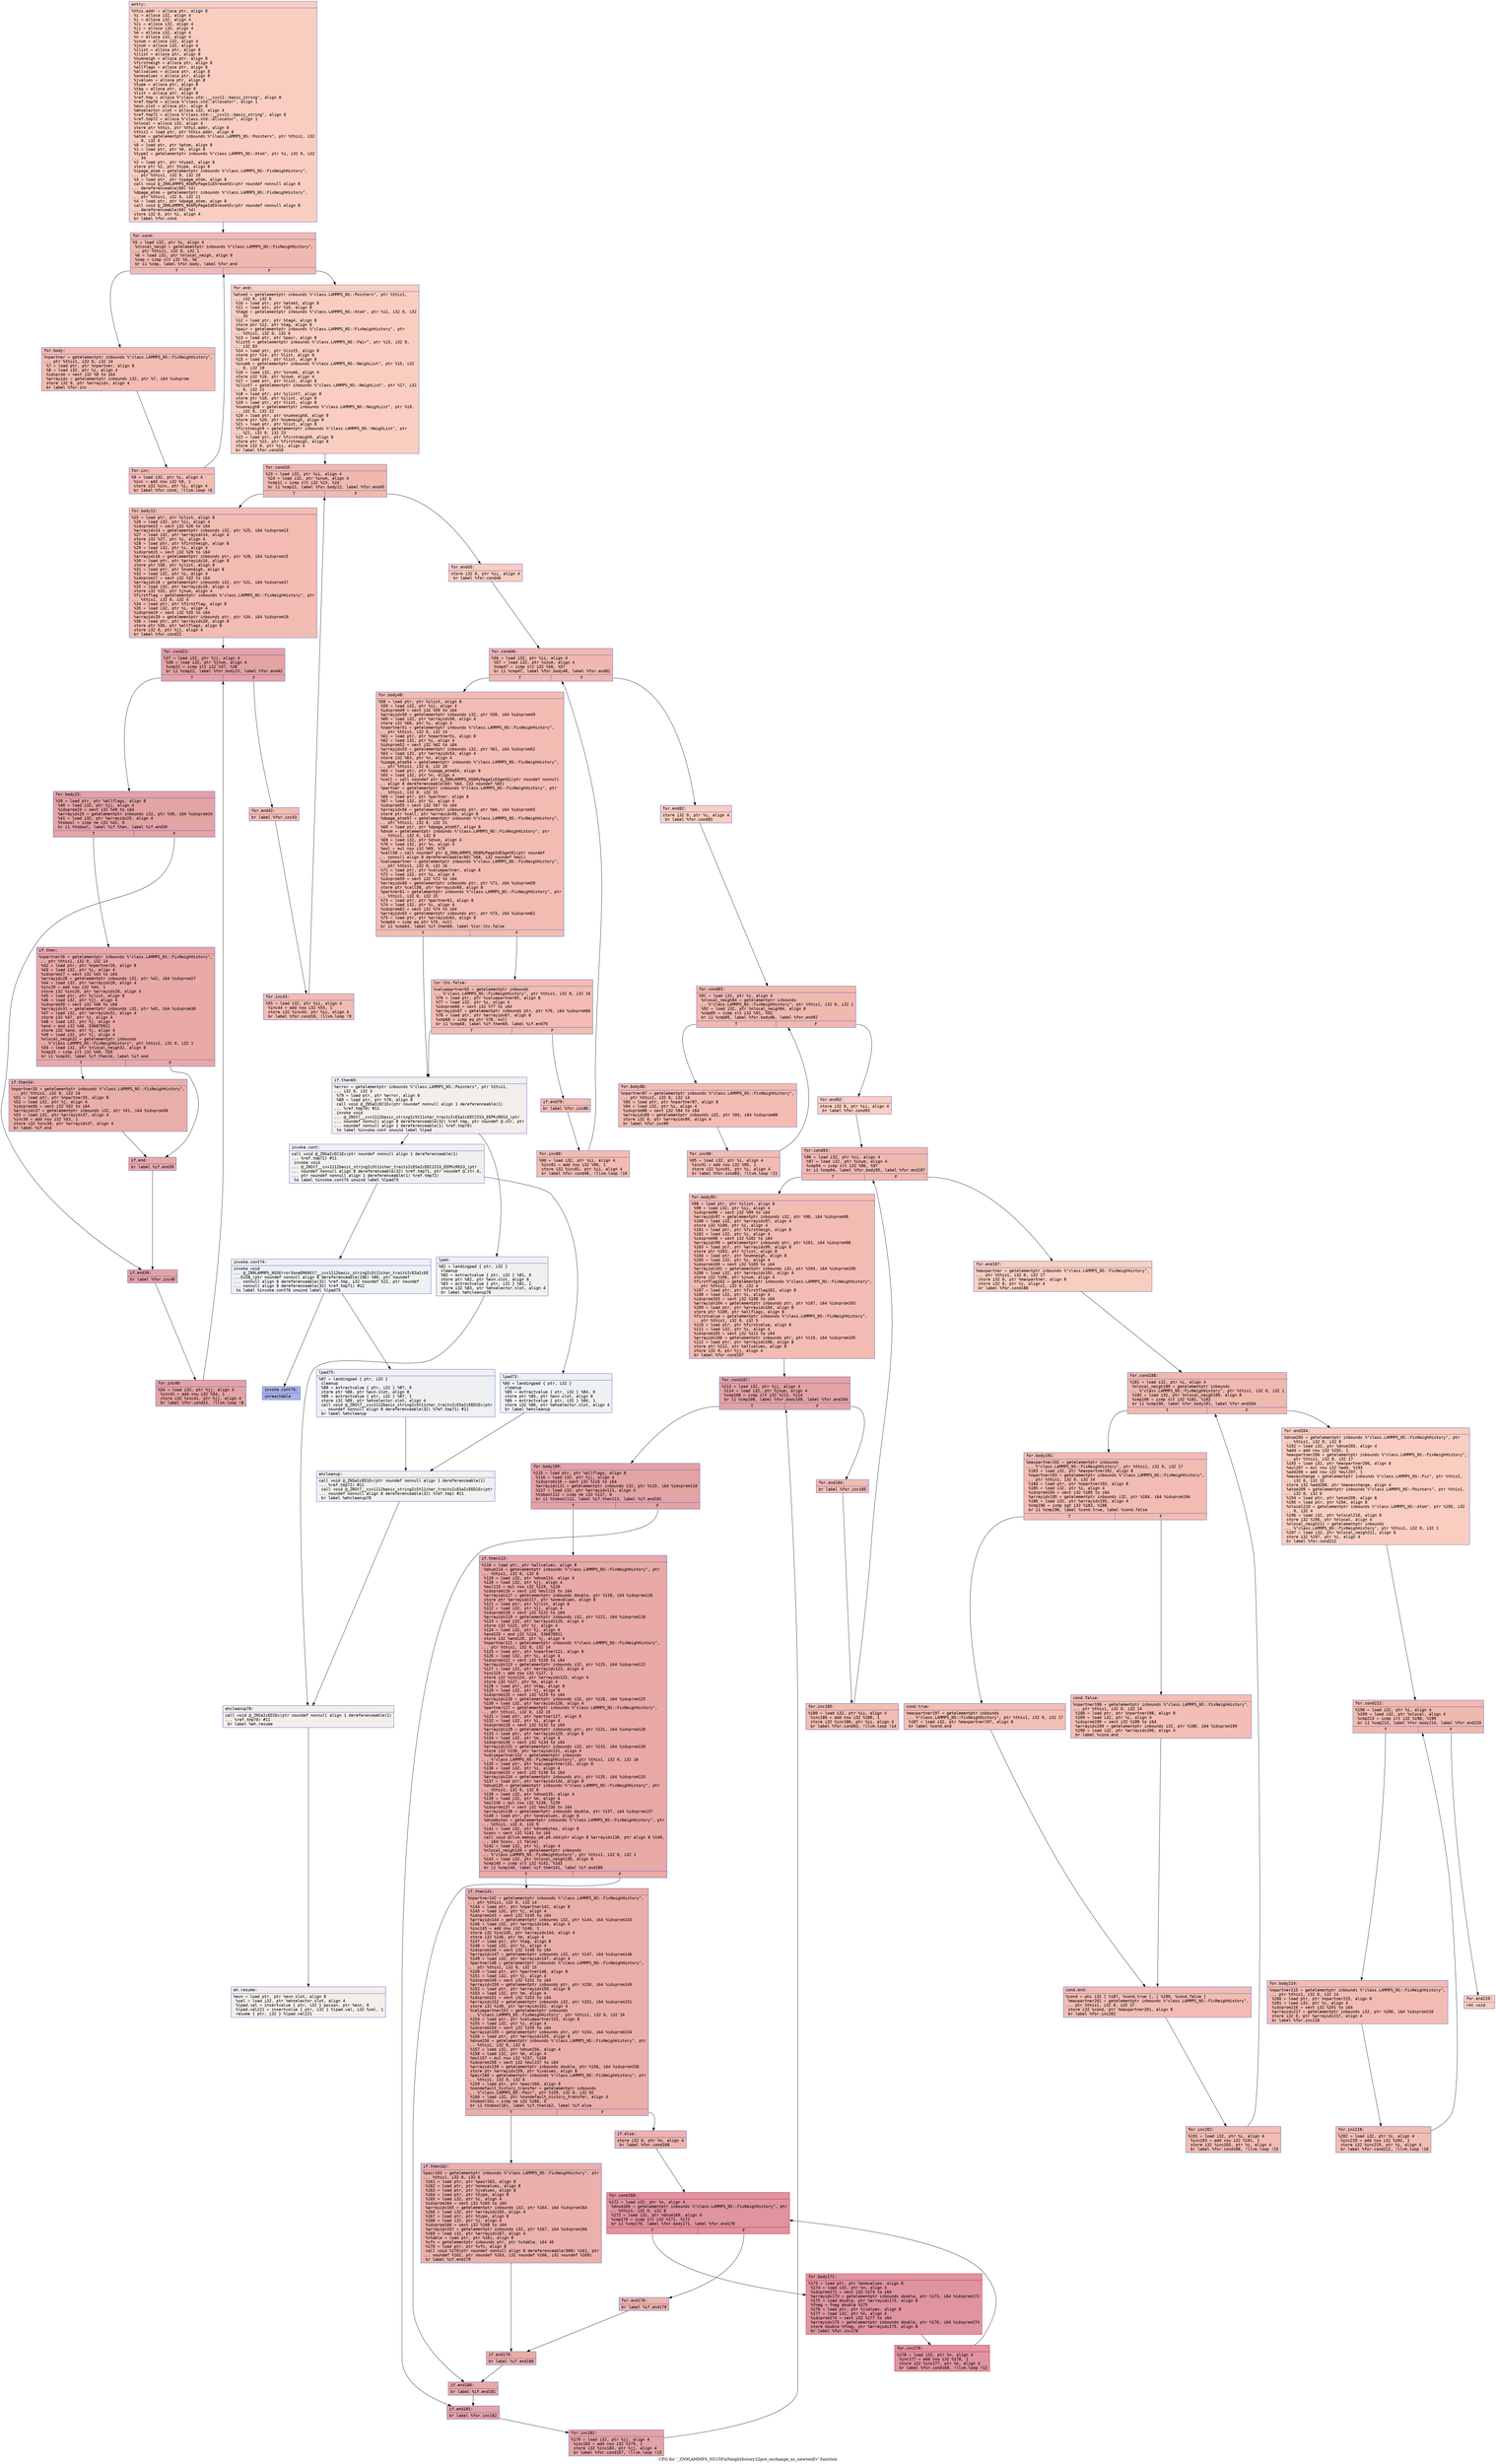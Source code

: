 digraph "CFG for '_ZN9LAMMPS_NS15FixNeighHistory22pre_exchange_no_newtonEv' function" {
	label="CFG for '_ZN9LAMMPS_NS15FixNeighHistory22pre_exchange_no_newtonEv' function";

	Node0x556119b48670 [shape=record,color="#3d50c3ff", style=filled, fillcolor="#f2907270" fontname="Courier",label="{entry:\l|  %this.addr = alloca ptr, align 8\l  %i = alloca i32, align 4\l  %j = alloca i32, align 4\l  %ii = alloca i32, align 4\l  %jj = alloca i32, align 4\l  %m = alloca i32, align 4\l  %n = alloca i32, align 4\l  %inum = alloca i32, align 4\l  %jnum = alloca i32, align 4\l  %ilist = alloca ptr, align 8\l  %jlist = alloca ptr, align 8\l  %numneigh = alloca ptr, align 8\l  %firstneigh = alloca ptr, align 8\l  %allflags = alloca ptr, align 8\l  %allvalues = alloca ptr, align 8\l  %onevalues = alloca ptr, align 8\l  %jvalues = alloca ptr, align 8\l  %type = alloca ptr, align 8\l  %tag = alloca ptr, align 8\l  %list = alloca ptr, align 8\l  %ref.tmp = alloca %\"class.std::__cxx11::basic_string\", align 8\l  %ref.tmp70 = alloca %\"class.std::allocator\", align 1\l  %exn.slot = alloca ptr, align 8\l  %ehselector.slot = alloca i32, align 4\l  %ref.tmp71 = alloca %\"class.std::__cxx11::basic_string\", align 8\l  %ref.tmp72 = alloca %\"class.std::allocator\", align 1\l  %nlocal = alloca i32, align 4\l  store ptr %this, ptr %this.addr, align 8\l  %this1 = load ptr, ptr %this.addr, align 8\l  %atom = getelementptr inbounds %\"class.LAMMPS_NS::Pointers\", ptr %this1, i32\l... 0, i32 6\l  %0 = load ptr, ptr %atom, align 8\l  %1 = load ptr, ptr %0, align 8\l  %type2 = getelementptr inbounds %\"class.LAMMPS_NS::Atom\", ptr %1, i32 0, i32\l... 34\l  %2 = load ptr, ptr %type2, align 8\l  store ptr %2, ptr %type, align 8\l  %ipage_atom = getelementptr inbounds %\"class.LAMMPS_NS::FixNeighHistory\",\l... ptr %this1, i32 0, i32 20\l  %3 = load ptr, ptr %ipage_atom, align 8\l  call void @_ZN9LAMMPS_NS6MyPageIiE5resetEv(ptr noundef nonnull align 8\l... dereferenceable(60) %3)\l  %dpage_atom = getelementptr inbounds %\"class.LAMMPS_NS::FixNeighHistory\",\l... ptr %this1, i32 0, i32 21\l  %4 = load ptr, ptr %dpage_atom, align 8\l  call void @_ZN9LAMMPS_NS6MyPageIdE5resetEv(ptr noundef nonnull align 8\l... dereferenceable(60) %4)\l  store i32 0, ptr %i, align 4\l  br label %for.cond\l}"];
	Node0x556119b48670 -> Node0x556119b51790[tooltip="entry -> for.cond\nProbability 100.00%" ];
	Node0x556119b51790 [shape=record,color="#3d50c3ff", style=filled, fillcolor="#de614d70" fontname="Courier",label="{for.cond:\l|  %5 = load i32, ptr %i, align 4\l  %nlocal_neigh = getelementptr inbounds %\"class.LAMMPS_NS::FixNeighHistory\",\l... ptr %this1, i32 0, i32 1\l  %6 = load i32, ptr %nlocal_neigh, align 8\l  %cmp = icmp slt i32 %5, %6\l  br i1 %cmp, label %for.body, label %for.end\l|{<s0>T|<s1>F}}"];
	Node0x556119b51790:s0 -> Node0x556119b51aa0[tooltip="for.cond -> for.body\nProbability 96.88%" ];
	Node0x556119b51790:s1 -> Node0x556119b51af0[tooltip="for.cond -> for.end\nProbability 3.12%" ];
	Node0x556119b51aa0 [shape=record,color="#3d50c3ff", style=filled, fillcolor="#e1675170" fontname="Courier",label="{for.body:\l|  %npartner = getelementptr inbounds %\"class.LAMMPS_NS::FixNeighHistory\",\l... ptr %this1, i32 0, i32 14\l  %7 = load ptr, ptr %npartner, align 8\l  %8 = load i32, ptr %i, align 4\l  %idxprom = sext i32 %8 to i64\l  %arrayidx = getelementptr inbounds i32, ptr %7, i64 %idxprom\l  store i32 0, ptr %arrayidx, align 4\l  br label %for.inc\l}"];
	Node0x556119b51aa0 -> Node0x556119b52000[tooltip="for.body -> for.inc\nProbability 100.00%" ];
	Node0x556119b52000 [shape=record,color="#3d50c3ff", style=filled, fillcolor="#e1675170" fontname="Courier",label="{for.inc:\l|  %9 = load i32, ptr %i, align 4\l  %inc = add nsw i32 %9, 1\l  store i32 %inc, ptr %i, align 4\l  br label %for.cond, !llvm.loop !6\l}"];
	Node0x556119b52000 -> Node0x556119b51790[tooltip="for.inc -> for.cond\nProbability 100.00%" ];
	Node0x556119b51af0 [shape=record,color="#3d50c3ff", style=filled, fillcolor="#f2907270" fontname="Courier",label="{for.end:\l|  %atom3 = getelementptr inbounds %\"class.LAMMPS_NS::Pointers\", ptr %this1,\l... i32 0, i32 6\l  %10 = load ptr, ptr %atom3, align 8\l  %11 = load ptr, ptr %10, align 8\l  %tag4 = getelementptr inbounds %\"class.LAMMPS_NS::Atom\", ptr %11, i32 0, i32\l... 33\l  %12 = load ptr, ptr %tag4, align 8\l  store ptr %12, ptr %tag, align 8\l  %pair = getelementptr inbounds %\"class.LAMMPS_NS::FixNeighHistory\", ptr\l... %this1, i32 0, i32 6\l  %13 = load ptr, ptr %pair, align 8\l  %list5 = getelementptr inbounds %\"class.LAMMPS_NS::Pair\", ptr %13, i32 0,\l... i32 83\l  %14 = load ptr, ptr %list5, align 8\l  store ptr %14, ptr %list, align 8\l  %15 = load ptr, ptr %list, align 8\l  %inum6 = getelementptr inbounds %\"class.LAMMPS_NS::NeighList\", ptr %15, i32\l... 0, i32 19\l  %16 = load i32, ptr %inum6, align 4\l  store i32 %16, ptr %inum, align 4\l  %17 = load ptr, ptr %list, align 8\l  %ilist7 = getelementptr inbounds %\"class.LAMMPS_NS::NeighList\", ptr %17, i32\l... 0, i32 21\l  %18 = load ptr, ptr %ilist7, align 8\l  store ptr %18, ptr %ilist, align 8\l  %19 = load ptr, ptr %list, align 8\l  %numneigh8 = getelementptr inbounds %\"class.LAMMPS_NS::NeighList\", ptr %19,\l... i32 0, i32 22\l  %20 = load ptr, ptr %numneigh8, align 8\l  store ptr %20, ptr %numneigh, align 8\l  %21 = load ptr, ptr %list, align 8\l  %firstneigh9 = getelementptr inbounds %\"class.LAMMPS_NS::NeighList\", ptr\l... %21, i32 0, i32 23\l  %22 = load ptr, ptr %firstneigh9, align 8\l  store ptr %22, ptr %firstneigh, align 8\l  store i32 0, ptr %ii, align 4\l  br label %for.cond10\l}"];
	Node0x556119b51af0 -> Node0x556119b53990[tooltip="for.end -> for.cond10\nProbability 100.00%" ];
	Node0x556119b53990 [shape=record,color="#3d50c3ff", style=filled, fillcolor="#de614d70" fontname="Courier",label="{for.cond10:\l|  %23 = load i32, ptr %ii, align 4\l  %24 = load i32, ptr %inum, align 4\l  %cmp11 = icmp slt i32 %23, %24\l  br i1 %cmp11, label %for.body12, label %for.end45\l|{<s0>T|<s1>F}}"];
	Node0x556119b53990:s0 -> Node0x556119b53c10[tooltip="for.cond10 -> for.body12\nProbability 96.88%" ];
	Node0x556119b53990:s1 -> Node0x556119b53c90[tooltip="for.cond10 -> for.end45\nProbability 3.12%" ];
	Node0x556119b53c10 [shape=record,color="#3d50c3ff", style=filled, fillcolor="#e1675170" fontname="Courier",label="{for.body12:\l|  %25 = load ptr, ptr %ilist, align 8\l  %26 = load i32, ptr %ii, align 4\l  %idxprom13 = sext i32 %26 to i64\l  %arrayidx14 = getelementptr inbounds i32, ptr %25, i64 %idxprom13\l  %27 = load i32, ptr %arrayidx14, align 4\l  store i32 %27, ptr %i, align 4\l  %28 = load ptr, ptr %firstneigh, align 8\l  %29 = load i32, ptr %i, align 4\l  %idxprom15 = sext i32 %29 to i64\l  %arrayidx16 = getelementptr inbounds ptr, ptr %28, i64 %idxprom15\l  %30 = load ptr, ptr %arrayidx16, align 8\l  store ptr %30, ptr %jlist, align 8\l  %31 = load ptr, ptr %numneigh, align 8\l  %32 = load i32, ptr %i, align 4\l  %idxprom17 = sext i32 %32 to i64\l  %arrayidx18 = getelementptr inbounds i32, ptr %31, i64 %idxprom17\l  %33 = load i32, ptr %arrayidx18, align 4\l  store i32 %33, ptr %jnum, align 4\l  %firstflag = getelementptr inbounds %\"class.LAMMPS_NS::FixNeighHistory\", ptr\l... %this1, i32 0, i32 4\l  %34 = load ptr, ptr %firstflag, align 8\l  %35 = load i32, ptr %i, align 4\l  %idxprom19 = sext i32 %35 to i64\l  %arrayidx20 = getelementptr inbounds ptr, ptr %34, i64 %idxprom19\l  %36 = load ptr, ptr %arrayidx20, align 8\l  store ptr %36, ptr %allflags, align 8\l  store i32 0, ptr %jj, align 4\l  br label %for.cond21\l}"];
	Node0x556119b53c10 -> Node0x556119b54d90[tooltip="for.body12 -> for.cond21\nProbability 100.00%" ];
	Node0x556119b54d90 [shape=record,color="#3d50c3ff", style=filled, fillcolor="#c32e3170" fontname="Courier",label="{for.cond21:\l|  %37 = load i32, ptr %jj, align 4\l  %38 = load i32, ptr %jnum, align 4\l  %cmp22 = icmp slt i32 %37, %38\l  br i1 %cmp22, label %for.body23, label %for.end42\l|{<s0>T|<s1>F}}"];
	Node0x556119b54d90:s0 -> Node0x556119b55030[tooltip="for.cond21 -> for.body23\nProbability 96.88%" ];
	Node0x556119b54d90:s1 -> Node0x556119b550b0[tooltip="for.cond21 -> for.end42\nProbability 3.12%" ];
	Node0x556119b55030 [shape=record,color="#3d50c3ff", style=filled, fillcolor="#c32e3170" fontname="Courier",label="{for.body23:\l|  %39 = load ptr, ptr %allflags, align 8\l  %40 = load i32, ptr %jj, align 4\l  %idxprom24 = sext i32 %40 to i64\l  %arrayidx25 = getelementptr inbounds i32, ptr %39, i64 %idxprom24\l  %41 = load i32, ptr %arrayidx25, align 4\l  %tobool = icmp ne i32 %41, 0\l  br i1 %tobool, label %if.then, label %if.end39\l|{<s0>T|<s1>F}}"];
	Node0x556119b55030:s0 -> Node0x556119b55580[tooltip="for.body23 -> if.then\nProbability 62.50%" ];
	Node0x556119b55030:s1 -> Node0x556119b555f0[tooltip="for.body23 -> if.end39\nProbability 37.50%" ];
	Node0x556119b55580 [shape=record,color="#3d50c3ff", style=filled, fillcolor="#ca3b3770" fontname="Courier",label="{if.then:\l|  %npartner26 = getelementptr inbounds %\"class.LAMMPS_NS::FixNeighHistory\",\l... ptr %this1, i32 0, i32 14\l  %42 = load ptr, ptr %npartner26, align 8\l  %43 = load i32, ptr %i, align 4\l  %idxprom27 = sext i32 %43 to i64\l  %arrayidx28 = getelementptr inbounds i32, ptr %42, i64 %idxprom27\l  %44 = load i32, ptr %arrayidx28, align 4\l  %inc29 = add nsw i32 %44, 1\l  store i32 %inc29, ptr %arrayidx28, align 4\l  %45 = load ptr, ptr %jlist, align 8\l  %46 = load i32, ptr %jj, align 4\l  %idxprom30 = sext i32 %46 to i64\l  %arrayidx31 = getelementptr inbounds i32, ptr %45, i64 %idxprom30\l  %47 = load i32, ptr %arrayidx31, align 4\l  store i32 %47, ptr %j, align 4\l  %48 = load i32, ptr %j, align 4\l  %and = and i32 %48, 536870911\l  store i32 %and, ptr %j, align 4\l  %49 = load i32, ptr %j, align 4\l  %nlocal_neigh32 = getelementptr inbounds\l... %\"class.LAMMPS_NS::FixNeighHistory\", ptr %this1, i32 0, i32 1\l  %50 = load i32, ptr %nlocal_neigh32, align 8\l  %cmp33 = icmp slt i32 %49, %50\l  br i1 %cmp33, label %if.then34, label %if.end\l|{<s0>T|<s1>F}}"];
	Node0x556119b55580:s0 -> Node0x556119b56c60[tooltip="if.then -> if.then34\nProbability 50.00%" ];
	Node0x556119b55580:s1 -> Node0x556119b56ce0[tooltip="if.then -> if.end\nProbability 50.00%" ];
	Node0x556119b56c60 [shape=record,color="#3d50c3ff", style=filled, fillcolor="#d0473d70" fontname="Courier",label="{if.then34:\l|  %npartner35 = getelementptr inbounds %\"class.LAMMPS_NS::FixNeighHistory\",\l... ptr %this1, i32 0, i32 14\l  %51 = load ptr, ptr %npartner35, align 8\l  %52 = load i32, ptr %j, align 4\l  %idxprom36 = sext i32 %52 to i64\l  %arrayidx37 = getelementptr inbounds i32, ptr %51, i64 %idxprom36\l  %53 = load i32, ptr %arrayidx37, align 4\l  %inc38 = add nsw i32 %53, 1\l  store i32 %inc38, ptr %arrayidx37, align 4\l  br label %if.end\l}"];
	Node0x556119b56c60 -> Node0x556119b56ce0[tooltip="if.then34 -> if.end\nProbability 100.00%" ];
	Node0x556119b56ce0 [shape=record,color="#3d50c3ff", style=filled, fillcolor="#ca3b3770" fontname="Courier",label="{if.end:\l|  br label %if.end39\l}"];
	Node0x556119b56ce0 -> Node0x556119b555f0[tooltip="if.end -> if.end39\nProbability 100.00%" ];
	Node0x556119b555f0 [shape=record,color="#3d50c3ff", style=filled, fillcolor="#c32e3170" fontname="Courier",label="{if.end39:\l|  br label %for.inc40\l}"];
	Node0x556119b555f0 -> Node0x556119b57410[tooltip="if.end39 -> for.inc40\nProbability 100.00%" ];
	Node0x556119b57410 [shape=record,color="#3d50c3ff", style=filled, fillcolor="#c32e3170" fontname="Courier",label="{for.inc40:\l|  %54 = load i32, ptr %jj, align 4\l  %inc41 = add nsw i32 %54, 1\l  store i32 %inc41, ptr %jj, align 4\l  br label %for.cond21, !llvm.loop !8\l}"];
	Node0x556119b57410 -> Node0x556119b54d90[tooltip="for.inc40 -> for.cond21\nProbability 100.00%" ];
	Node0x556119b550b0 [shape=record,color="#3d50c3ff", style=filled, fillcolor="#e1675170" fontname="Courier",label="{for.end42:\l|  br label %for.inc43\l}"];
	Node0x556119b550b0 -> Node0x556119b57890[tooltip="for.end42 -> for.inc43\nProbability 100.00%" ];
	Node0x556119b57890 [shape=record,color="#3d50c3ff", style=filled, fillcolor="#e1675170" fontname="Courier",label="{for.inc43:\l|  %55 = load i32, ptr %ii, align 4\l  %inc44 = add nsw i32 %55, 1\l  store i32 %inc44, ptr %ii, align 4\l  br label %for.cond10, !llvm.loop !9\l}"];
	Node0x556119b57890 -> Node0x556119b53990[tooltip="for.inc43 -> for.cond10\nProbability 100.00%" ];
	Node0x556119b53c90 [shape=record,color="#3d50c3ff", style=filled, fillcolor="#f2907270" fontname="Courier",label="{for.end45:\l|  store i32 0, ptr %ii, align 4\l  br label %for.cond46\l}"];
	Node0x556119b53c90 -> Node0x556119b57db0[tooltip="for.end45 -> for.cond46\nProbability 100.00%" ];
	Node0x556119b57db0 [shape=record,color="#3d50c3ff", style=filled, fillcolor="#de614d70" fontname="Courier",label="{for.cond46:\l|  %56 = load i32, ptr %ii, align 4\l  %57 = load i32, ptr %inum, align 4\l  %cmp47 = icmp slt i32 %56, %57\l  br i1 %cmp47, label %for.body48, label %for.end82\l|{<s0>T|<s1>F}}"];
	Node0x556119b57db0:s0 -> Node0x556119b58050[tooltip="for.cond46 -> for.body48\nProbability 96.88%" ];
	Node0x556119b57db0:s1 -> Node0x556119b580d0[tooltip="for.cond46 -> for.end82\nProbability 3.12%" ];
	Node0x556119b58050 [shape=record,color="#3d50c3ff", style=filled, fillcolor="#e1675170" fontname="Courier",label="{for.body48:\l|  %58 = load ptr, ptr %ilist, align 8\l  %59 = load i32, ptr %ii, align 4\l  %idxprom49 = sext i32 %59 to i64\l  %arrayidx50 = getelementptr inbounds i32, ptr %58, i64 %idxprom49\l  %60 = load i32, ptr %arrayidx50, align 4\l  store i32 %60, ptr %i, align 4\l  %npartner51 = getelementptr inbounds %\"class.LAMMPS_NS::FixNeighHistory\",\l... ptr %this1, i32 0, i32 14\l  %61 = load ptr, ptr %npartner51, align 8\l  %62 = load i32, ptr %i, align 4\l  %idxprom52 = sext i32 %62 to i64\l  %arrayidx53 = getelementptr inbounds i32, ptr %61, i64 %idxprom52\l  %63 = load i32, ptr %arrayidx53, align 4\l  store i32 %63, ptr %n, align 4\l  %ipage_atom54 = getelementptr inbounds %\"class.LAMMPS_NS::FixNeighHistory\",\l... ptr %this1, i32 0, i32 20\l  %64 = load ptr, ptr %ipage_atom54, align 8\l  %65 = load i32, ptr %n, align 4\l  %call = call noundef ptr @_ZN9LAMMPS_NS6MyPageIiE3getEi(ptr noundef nonnull\l... align 8 dereferenceable(60) %64, i32 noundef %65)\l  %partner = getelementptr inbounds %\"class.LAMMPS_NS::FixNeighHistory\", ptr\l... %this1, i32 0, i32 15\l  %66 = load ptr, ptr %partner, align 8\l  %67 = load i32, ptr %i, align 4\l  %idxprom55 = sext i32 %67 to i64\l  %arrayidx56 = getelementptr inbounds ptr, ptr %66, i64 %idxprom55\l  store ptr %call, ptr %arrayidx56, align 8\l  %dpage_atom57 = getelementptr inbounds %\"class.LAMMPS_NS::FixNeighHistory\",\l... ptr %this1, i32 0, i32 21\l  %68 = load ptr, ptr %dpage_atom57, align 8\l  %dnum = getelementptr inbounds %\"class.LAMMPS_NS::FixNeighHistory\", ptr\l... %this1, i32 0, i32 8\l  %69 = load i32, ptr %dnum, align 4\l  %70 = load i32, ptr %n, align 4\l  %mul = mul nsw i32 %69, %70\l  %call58 = call noundef ptr @_ZN9LAMMPS_NS6MyPageIdE3getEi(ptr noundef\l... nonnull align 8 dereferenceable(60) %68, i32 noundef %mul)\l  %valuepartner = getelementptr inbounds %\"class.LAMMPS_NS::FixNeighHistory\",\l... ptr %this1, i32 0, i32 16\l  %71 = load ptr, ptr %valuepartner, align 8\l  %72 = load i32, ptr %i, align 4\l  %idxprom59 = sext i32 %72 to i64\l  %arrayidx60 = getelementptr inbounds ptr, ptr %71, i64 %idxprom59\l  store ptr %call58, ptr %arrayidx60, align 8\l  %partner61 = getelementptr inbounds %\"class.LAMMPS_NS::FixNeighHistory\", ptr\l... %this1, i32 0, i32 15\l  %73 = load ptr, ptr %partner61, align 8\l  %74 = load i32, ptr %i, align 4\l  %idxprom62 = sext i32 %74 to i64\l  %arrayidx63 = getelementptr inbounds ptr, ptr %73, i64 %idxprom62\l  %75 = load ptr, ptr %arrayidx63, align 8\l  %cmp64 = icmp eq ptr %75, null\l  br i1 %cmp64, label %if.then69, label %lor.lhs.false\l|{<s0>T|<s1>F}}"];
	Node0x556119b58050:s0 -> Node0x556119b5a4e0[tooltip="for.body48 -> if.then69\nProbability 0.00%" ];
	Node0x556119b58050:s1 -> Node0x556119b5a560[tooltip="for.body48 -> lor.lhs.false\nProbability 100.00%" ];
	Node0x556119b5a560 [shape=record,color="#3d50c3ff", style=filled, fillcolor="#e1675170" fontname="Courier",label="{lor.lhs.false:\l|  %valuepartner65 = getelementptr inbounds\l... %\"class.LAMMPS_NS::FixNeighHistory\", ptr %this1, i32 0, i32 16\l  %76 = load ptr, ptr %valuepartner65, align 8\l  %77 = load i32, ptr %i, align 4\l  %idxprom66 = sext i32 %77 to i64\l  %arrayidx67 = getelementptr inbounds ptr, ptr %76, i64 %idxprom66\l  %78 = load ptr, ptr %arrayidx67, align 8\l  %cmp68 = icmp eq ptr %78, null\l  br i1 %cmp68, label %if.then69, label %if.end79\l|{<s0>T|<s1>F}}"];
	Node0x556119b5a560:s0 -> Node0x556119b5a4e0[tooltip="lor.lhs.false -> if.then69\nProbability 0.00%" ];
	Node0x556119b5a560:s1 -> Node0x556119b5ab20[tooltip="lor.lhs.false -> if.end79\nProbability 100.00%" ];
	Node0x556119b5a4e0 [shape=record,color="#3d50c3ff", style=filled, fillcolor="#e3d9d370" fontname="Courier",label="{if.then69:\l|  %error = getelementptr inbounds %\"class.LAMMPS_NS::Pointers\", ptr %this1,\l... i32 0, i32 3\l  %79 = load ptr, ptr %error, align 8\l  %80 = load ptr, ptr %79, align 8\l  call void @_ZNSaIcEC1Ev(ptr noundef nonnull align 1 dereferenceable(1)\l... %ref.tmp70) #11\l  invoke void\l... @_ZNSt7__cxx1112basic_stringIcSt11char_traitsIcESaIcEEC2IS3_EEPKcRKS3_(ptr\l... noundef nonnull align 8 dereferenceable(32) %ref.tmp, ptr noundef @.str, ptr\l... noundef nonnull align 1 dereferenceable(1) %ref.tmp70)\l          to label %invoke.cont unwind label %lpad\l}"];
	Node0x556119b5a4e0 -> Node0x556119b5afb0[tooltip="if.then69 -> invoke.cont\nProbability 50.00%" ];
	Node0x556119b5a4e0 -> Node0x556119b5b030[tooltip="if.then69 -> lpad\nProbability 50.00%" ];
	Node0x556119b5afb0 [shape=record,color="#3d50c3ff", style=filled, fillcolor="#dedcdb70" fontname="Courier",label="{invoke.cont:\l|  call void @_ZNSaIcEC1Ev(ptr noundef nonnull align 1 dereferenceable(1)\l... %ref.tmp72) #11\l  invoke void\l... @_ZNSt7__cxx1112basic_stringIcSt11char_traitsIcESaIcEEC2IS3_EEPKcRKS3_(ptr\l... noundef nonnull align 8 dereferenceable(32) %ref.tmp71, ptr noundef @.str.6,\l... ptr noundef nonnull align 1 dereferenceable(1) %ref.tmp72)\l          to label %invoke.cont74 unwind label %lpad73\l}"];
	Node0x556119b5afb0 -> Node0x556119b5b350[tooltip="invoke.cont -> invoke.cont74\nProbability 50.00%" ];
	Node0x556119b5afb0 -> Node0x556119b5b3a0[tooltip="invoke.cont -> lpad73\nProbability 50.00%" ];
	Node0x556119b5b350 [shape=record,color="#3d50c3ff", style=filled, fillcolor="#d9dce170" fontname="Courier",label="{invoke.cont74:\l|  invoke void\l... @_ZN9LAMMPS_NS5Error3oneERKNSt7__cxx1112basic_stringIcSt11char_traitsIcESaIcEE\l...EiS8_(ptr noundef nonnull align 8 dereferenceable(196) %80, ptr noundef\l... nonnull align 8 dereferenceable(32) %ref.tmp, i32 noundef 522, ptr noundef\l... nonnull align 8 dereferenceable(32) %ref.tmp71) #12\l          to label %invoke.cont76 unwind label %lpad75\l}"];
	Node0x556119b5b350 -> Node0x556119b5b300[tooltip="invoke.cont74 -> invoke.cont76\nProbability 0.00%" ];
	Node0x556119b5b350 -> Node0x556119b5b660[tooltip="invoke.cont74 -> lpad75\nProbability 100.00%" ];
	Node0x556119b5b300 [shape=record,color="#3d50c3ff", style=filled, fillcolor="#3d50c370" fontname="Courier",label="{invoke.cont76:\l|  unreachable\l}"];
	Node0x556119b5b030 [shape=record,color="#3d50c3ff", style=filled, fillcolor="#dedcdb70" fontname="Courier",label="{lpad:\l|  %81 = landingpad \{ ptr, i32 \}\l          cleanup\l  %82 = extractvalue \{ ptr, i32 \} %81, 0\l  store ptr %82, ptr %exn.slot, align 8\l  %83 = extractvalue \{ ptr, i32 \} %81, 1\l  store i32 %83, ptr %ehselector.slot, align 4\l  br label %ehcleanup78\l}"];
	Node0x556119b5b030 -> Node0x556119b5bc20[tooltip="lpad -> ehcleanup78\nProbability 100.00%" ];
	Node0x556119b5b3a0 [shape=record,color="#3d50c3ff", style=filled, fillcolor="#d9dce170" fontname="Courier",label="{lpad73:\l|  %84 = landingpad \{ ptr, i32 \}\l          cleanup\l  %85 = extractvalue \{ ptr, i32 \} %84, 0\l  store ptr %85, ptr %exn.slot, align 8\l  %86 = extractvalue \{ ptr, i32 \} %84, 1\l  store i32 %86, ptr %ehselector.slot, align 4\l  br label %ehcleanup\l}"];
	Node0x556119b5b3a0 -> Node0x556119b5bf70[tooltip="lpad73 -> ehcleanup\nProbability 100.00%" ];
	Node0x556119b5b660 [shape=record,color="#3d50c3ff", style=filled, fillcolor="#d9dce170" fontname="Courier",label="{lpad75:\l|  %87 = landingpad \{ ptr, i32 \}\l          cleanup\l  %88 = extractvalue \{ ptr, i32 \} %87, 0\l  store ptr %88, ptr %exn.slot, align 8\l  %89 = extractvalue \{ ptr, i32 \} %87, 1\l  store i32 %89, ptr %ehselector.slot, align 4\l  call void @_ZNSt7__cxx1112basic_stringIcSt11char_traitsIcESaIcEED1Ev(ptr\l... noundef nonnull align 8 dereferenceable(32) %ref.tmp71) #11\l  br label %ehcleanup\l}"];
	Node0x556119b5b660 -> Node0x556119b5bf70[tooltip="lpad75 -> ehcleanup\nProbability 100.00%" ];
	Node0x556119b5bf70 [shape=record,color="#3d50c3ff", style=filled, fillcolor="#dedcdb70" fontname="Courier",label="{ehcleanup:\l|  call void @_ZNSaIcED1Ev(ptr noundef nonnull align 1 dereferenceable(1)\l... %ref.tmp72) #11\l  call void @_ZNSt7__cxx1112basic_stringIcSt11char_traitsIcESaIcEED1Ev(ptr\l... noundef nonnull align 8 dereferenceable(32) %ref.tmp) #11\l  br label %ehcleanup78\l}"];
	Node0x556119b5bf70 -> Node0x556119b5bc20[tooltip="ehcleanup -> ehcleanup78\nProbability 100.00%" ];
	Node0x556119b5bc20 [shape=record,color="#3d50c3ff", style=filled, fillcolor="#e3d9d370" fontname="Courier",label="{ehcleanup78:\l|  call void @_ZNSaIcED1Ev(ptr noundef nonnull align 1 dereferenceable(1)\l... %ref.tmp70) #11\l  br label %eh.resume\l}"];
	Node0x556119b5bc20 -> Node0x556119b5c820[tooltip="ehcleanup78 -> eh.resume\nProbability 100.00%" ];
	Node0x556119b5ab20 [shape=record,color="#3d50c3ff", style=filled, fillcolor="#e1675170" fontname="Courier",label="{if.end79:\l|  br label %for.inc80\l}"];
	Node0x556119b5ab20 -> Node0x556119b5c8e0[tooltip="if.end79 -> for.inc80\nProbability 100.00%" ];
	Node0x556119b5c8e0 [shape=record,color="#3d50c3ff", style=filled, fillcolor="#e1675170" fontname="Courier",label="{for.inc80:\l|  %90 = load i32, ptr %ii, align 4\l  %inc81 = add nsw i32 %90, 1\l  store i32 %inc81, ptr %ii, align 4\l  br label %for.cond46, !llvm.loop !10\l}"];
	Node0x556119b5c8e0 -> Node0x556119b57db0[tooltip="for.inc80 -> for.cond46\nProbability 100.00%" ];
	Node0x556119b580d0 [shape=record,color="#3d50c3ff", style=filled, fillcolor="#f2907270" fontname="Courier",label="{for.end82:\l|  store i32 0, ptr %i, align 4\l  br label %for.cond83\l}"];
	Node0x556119b580d0 -> Node0x556119b5cde0[tooltip="for.end82 -> for.cond83\nProbability 100.00%" ];
	Node0x556119b5cde0 [shape=record,color="#3d50c3ff", style=filled, fillcolor="#de614d70" fontname="Courier",label="{for.cond83:\l|  %91 = load i32, ptr %i, align 4\l  %nlocal_neigh84 = getelementptr inbounds\l... %\"class.LAMMPS_NS::FixNeighHistory\", ptr %this1, i32 0, i32 1\l  %92 = load i32, ptr %nlocal_neigh84, align 8\l  %cmp85 = icmp slt i32 %91, %92\l  br i1 %cmp85, label %for.body86, label %for.end92\l|{<s0>T|<s1>F}}"];
	Node0x556119b5cde0:s0 -> Node0x556119b5d170[tooltip="for.cond83 -> for.body86\nProbability 96.88%" ];
	Node0x556119b5cde0:s1 -> Node0x556119b5d1f0[tooltip="for.cond83 -> for.end92\nProbability 3.12%" ];
	Node0x556119b5d170 [shape=record,color="#3d50c3ff", style=filled, fillcolor="#e1675170" fontname="Courier",label="{for.body86:\l|  %npartner87 = getelementptr inbounds %\"class.LAMMPS_NS::FixNeighHistory\",\l... ptr %this1, i32 0, i32 14\l  %93 = load ptr, ptr %npartner87, align 8\l  %94 = load i32, ptr %i, align 4\l  %idxprom88 = sext i32 %94 to i64\l  %arrayidx89 = getelementptr inbounds i32, ptr %93, i64 %idxprom88\l  store i32 0, ptr %arrayidx89, align 4\l  br label %for.inc90\l}"];
	Node0x556119b5d170 -> Node0x556119b5d720[tooltip="for.body86 -> for.inc90\nProbability 100.00%" ];
	Node0x556119b5d720 [shape=record,color="#3d50c3ff", style=filled, fillcolor="#e1675170" fontname="Courier",label="{for.inc90:\l|  %95 = load i32, ptr %i, align 4\l  %inc91 = add nsw i32 %95, 1\l  store i32 %inc91, ptr %i, align 4\l  br label %for.cond83, !llvm.loop !11\l}"];
	Node0x556119b5d720 -> Node0x556119b5cde0[tooltip="for.inc90 -> for.cond83\nProbability 100.00%" ];
	Node0x556119b5d1f0 [shape=record,color="#3d50c3ff", style=filled, fillcolor="#f2907270" fontname="Courier",label="{for.end92:\l|  store i32 0, ptr %ii, align 4\l  br label %for.cond93\l}"];
	Node0x556119b5d1f0 -> Node0x556119b562f0[tooltip="for.end92 -> for.cond93\nProbability 100.00%" ];
	Node0x556119b562f0 [shape=record,color="#3d50c3ff", style=filled, fillcolor="#de614d70" fontname="Courier",label="{for.cond93:\l|  %96 = load i32, ptr %ii, align 4\l  %97 = load i32, ptr %inum, align 4\l  %cmp94 = icmp slt i32 %96, %97\l  br i1 %cmp94, label %for.body95, label %for.end187\l|{<s0>T|<s1>F}}"];
	Node0x556119b562f0:s0 -> Node0x556119b56590[tooltip="for.cond93 -> for.body95\nProbability 96.88%" ];
	Node0x556119b562f0:s1 -> Node0x556119b56610[tooltip="for.cond93 -> for.end187\nProbability 3.12%" ];
	Node0x556119b56590 [shape=record,color="#3d50c3ff", style=filled, fillcolor="#e1675170" fontname="Courier",label="{for.body95:\l|  %98 = load ptr, ptr %ilist, align 8\l  %99 = load i32, ptr %ii, align 4\l  %idxprom96 = sext i32 %99 to i64\l  %arrayidx97 = getelementptr inbounds i32, ptr %98, i64 %idxprom96\l  %100 = load i32, ptr %arrayidx97, align 4\l  store i32 %100, ptr %i, align 4\l  %101 = load ptr, ptr %firstneigh, align 8\l  %102 = load i32, ptr %i, align 4\l  %idxprom98 = sext i32 %102 to i64\l  %arrayidx99 = getelementptr inbounds ptr, ptr %101, i64 %idxprom98\l  %103 = load ptr, ptr %arrayidx99, align 8\l  store ptr %103, ptr %jlist, align 8\l  %104 = load ptr, ptr %numneigh, align 8\l  %105 = load i32, ptr %i, align 4\l  %idxprom100 = sext i32 %105 to i64\l  %arrayidx101 = getelementptr inbounds i32, ptr %104, i64 %idxprom100\l  %106 = load i32, ptr %arrayidx101, align 4\l  store i32 %106, ptr %jnum, align 4\l  %firstflag102 = getelementptr inbounds %\"class.LAMMPS_NS::FixNeighHistory\",\l... ptr %this1, i32 0, i32 4\l  %107 = load ptr, ptr %firstflag102, align 8\l  %108 = load i32, ptr %i, align 4\l  %idxprom103 = sext i32 %108 to i64\l  %arrayidx104 = getelementptr inbounds ptr, ptr %107, i64 %idxprom103\l  %109 = load ptr, ptr %arrayidx104, align 8\l  store ptr %109, ptr %allflags, align 8\l  %firstvalue = getelementptr inbounds %\"class.LAMMPS_NS::FixNeighHistory\",\l... ptr %this1, i32 0, i32 5\l  %110 = load ptr, ptr %firstvalue, align 8\l  %111 = load i32, ptr %i, align 4\l  %idxprom105 = sext i32 %111 to i64\l  %arrayidx106 = getelementptr inbounds ptr, ptr %110, i64 %idxprom105\l  %112 = load ptr, ptr %arrayidx106, align 8\l  store ptr %112, ptr %allvalues, align 8\l  store i32 0, ptr %jj, align 4\l  br label %for.cond107\l}"];
	Node0x556119b56590 -> Node0x556119b5fcf0[tooltip="for.body95 -> for.cond107\nProbability 100.00%" ];
	Node0x556119b5fcf0 [shape=record,color="#3d50c3ff", style=filled, fillcolor="#c32e3170" fontname="Courier",label="{for.cond107:\l|  %113 = load i32, ptr %jj, align 4\l  %114 = load i32, ptr %jnum, align 4\l  %cmp108 = icmp slt i32 %113, %114\l  br i1 %cmp108, label %for.body109, label %for.end184\l|{<s0>T|<s1>F}}"];
	Node0x556119b5fcf0:s0 -> Node0x556119b5ff90[tooltip="for.cond107 -> for.body109\nProbability 96.88%" ];
	Node0x556119b5fcf0:s1 -> Node0x556119b60010[tooltip="for.cond107 -> for.end184\nProbability 3.12%" ];
	Node0x556119b5ff90 [shape=record,color="#3d50c3ff", style=filled, fillcolor="#c32e3170" fontname="Courier",label="{for.body109:\l|  %115 = load ptr, ptr %allflags, align 8\l  %116 = load i32, ptr %jj, align 4\l  %idxprom110 = sext i32 %116 to i64\l  %arrayidx111 = getelementptr inbounds i32, ptr %115, i64 %idxprom110\l  %117 = load i32, ptr %arrayidx111, align 4\l  %tobool112 = icmp ne i32 %117, 0\l  br i1 %tobool112, label %if.then113, label %if.end181\l|{<s0>T|<s1>F}}"];
	Node0x556119b5ff90:s0 -> Node0x556119b604f0[tooltip="for.body109 -> if.then113\nProbability 62.50%" ];
	Node0x556119b5ff90:s1 -> Node0x556119b60570[tooltip="for.body109 -> if.end181\nProbability 37.50%" ];
	Node0x556119b604f0 [shape=record,color="#3d50c3ff", style=filled, fillcolor="#ca3b3770" fontname="Courier",label="{if.then113:\l|  %118 = load ptr, ptr %allvalues, align 8\l  %dnum114 = getelementptr inbounds %\"class.LAMMPS_NS::FixNeighHistory\", ptr\l... %this1, i32 0, i32 8\l  %119 = load i32, ptr %dnum114, align 4\l  %120 = load i32, ptr %jj, align 4\l  %mul115 = mul nsw i32 %119, %120\l  %idxprom116 = sext i32 %mul115 to i64\l  %arrayidx117 = getelementptr inbounds double, ptr %118, i64 %idxprom116\l  store ptr %arrayidx117, ptr %onevalues, align 8\l  %121 = load ptr, ptr %jlist, align 8\l  %122 = load i32, ptr %jj, align 4\l  %idxprom118 = sext i32 %122 to i64\l  %arrayidx119 = getelementptr inbounds i32, ptr %121, i64 %idxprom118\l  %123 = load i32, ptr %arrayidx119, align 4\l  store i32 %123, ptr %j, align 4\l  %124 = load i32, ptr %j, align 4\l  %and120 = and i32 %124, 536870911\l  store i32 %and120, ptr %j, align 4\l  %npartner121 = getelementptr inbounds %\"class.LAMMPS_NS::FixNeighHistory\",\l... ptr %this1, i32 0, i32 14\l  %125 = load ptr, ptr %npartner121, align 8\l  %126 = load i32, ptr %i, align 4\l  %idxprom122 = sext i32 %126 to i64\l  %arrayidx123 = getelementptr inbounds i32, ptr %125, i64 %idxprom122\l  %127 = load i32, ptr %arrayidx123, align 4\l  %inc124 = add nsw i32 %127, 1\l  store i32 %inc124, ptr %arrayidx123, align 4\l  store i32 %127, ptr %m, align 4\l  %128 = load ptr, ptr %tag, align 8\l  %129 = load i32, ptr %j, align 4\l  %idxprom125 = sext i32 %129 to i64\l  %arrayidx126 = getelementptr inbounds i32, ptr %128, i64 %idxprom125\l  %130 = load i32, ptr %arrayidx126, align 4\l  %partner127 = getelementptr inbounds %\"class.LAMMPS_NS::FixNeighHistory\",\l... ptr %this1, i32 0, i32 15\l  %131 = load ptr, ptr %partner127, align 8\l  %132 = load i32, ptr %i, align 4\l  %idxprom128 = sext i32 %132 to i64\l  %arrayidx129 = getelementptr inbounds ptr, ptr %131, i64 %idxprom128\l  %133 = load ptr, ptr %arrayidx129, align 8\l  %134 = load i32, ptr %m, align 4\l  %idxprom130 = sext i32 %134 to i64\l  %arrayidx131 = getelementptr inbounds i32, ptr %133, i64 %idxprom130\l  store i32 %130, ptr %arrayidx131, align 4\l  %valuepartner132 = getelementptr inbounds\l... %\"class.LAMMPS_NS::FixNeighHistory\", ptr %this1, i32 0, i32 16\l  %135 = load ptr, ptr %valuepartner132, align 8\l  %136 = load i32, ptr %i, align 4\l  %idxprom133 = sext i32 %136 to i64\l  %arrayidx134 = getelementptr inbounds ptr, ptr %135, i64 %idxprom133\l  %137 = load ptr, ptr %arrayidx134, align 8\l  %dnum135 = getelementptr inbounds %\"class.LAMMPS_NS::FixNeighHistory\", ptr\l... %this1, i32 0, i32 8\l  %138 = load i32, ptr %dnum135, align 4\l  %139 = load i32, ptr %m, align 4\l  %mul136 = mul nsw i32 %138, %139\l  %idxprom137 = sext i32 %mul136 to i64\l  %arrayidx138 = getelementptr inbounds double, ptr %137, i64 %idxprom137\l  %140 = load ptr, ptr %onevalues, align 8\l  %dnumbytes = getelementptr inbounds %\"class.LAMMPS_NS::FixNeighHistory\", ptr\l... %this1, i32 0, i32 9\l  %141 = load i32, ptr %dnumbytes, align 8\l  %conv = sext i32 %141 to i64\l  call void @llvm.memcpy.p0.p0.i64(ptr align 8 %arrayidx138, ptr align 8 %140,\l... i64 %conv, i1 false)\l  %142 = load i32, ptr %j, align 4\l  %nlocal_neigh139 = getelementptr inbounds\l... %\"class.LAMMPS_NS::FixNeighHistory\", ptr %this1, i32 0, i32 1\l  %143 = load i32, ptr %nlocal_neigh139, align 8\l  %cmp140 = icmp slt i32 %142, %143\l  br i1 %cmp140, label %if.then141, label %if.end180\l|{<s0>T|<s1>F}}"];
	Node0x556119b604f0:s0 -> Node0x556119b58c90[tooltip="if.then113 -> if.then141\nProbability 50.00%" ];
	Node0x556119b604f0:s1 -> Node0x556119b58ce0[tooltip="if.then113 -> if.end180\nProbability 50.00%" ];
	Node0x556119b58c90 [shape=record,color="#3d50c3ff", style=filled, fillcolor="#d0473d70" fontname="Courier",label="{if.then141:\l|  %npartner142 = getelementptr inbounds %\"class.LAMMPS_NS::FixNeighHistory\",\l... ptr %this1, i32 0, i32 14\l  %144 = load ptr, ptr %npartner142, align 8\l  %145 = load i32, ptr %j, align 4\l  %idxprom143 = sext i32 %145 to i64\l  %arrayidx144 = getelementptr inbounds i32, ptr %144, i64 %idxprom143\l  %146 = load i32, ptr %arrayidx144, align 4\l  %inc145 = add nsw i32 %146, 1\l  store i32 %inc145, ptr %arrayidx144, align 4\l  store i32 %146, ptr %m, align 4\l  %147 = load ptr, ptr %tag, align 8\l  %148 = load i32, ptr %i, align 4\l  %idxprom146 = sext i32 %148 to i64\l  %arrayidx147 = getelementptr inbounds i32, ptr %147, i64 %idxprom146\l  %149 = load i32, ptr %arrayidx147, align 4\l  %partner148 = getelementptr inbounds %\"class.LAMMPS_NS::FixNeighHistory\",\l... ptr %this1, i32 0, i32 15\l  %150 = load ptr, ptr %partner148, align 8\l  %151 = load i32, ptr %j, align 4\l  %idxprom149 = sext i32 %151 to i64\l  %arrayidx150 = getelementptr inbounds ptr, ptr %150, i64 %idxprom149\l  %152 = load ptr, ptr %arrayidx150, align 8\l  %153 = load i32, ptr %m, align 4\l  %idxprom151 = sext i32 %153 to i64\l  %arrayidx152 = getelementptr inbounds i32, ptr %152, i64 %idxprom151\l  store i32 %149, ptr %arrayidx152, align 4\l  %valuepartner153 = getelementptr inbounds\l... %\"class.LAMMPS_NS::FixNeighHistory\", ptr %this1, i32 0, i32 16\l  %154 = load ptr, ptr %valuepartner153, align 8\l  %155 = load i32, ptr %j, align 4\l  %idxprom154 = sext i32 %155 to i64\l  %arrayidx155 = getelementptr inbounds ptr, ptr %154, i64 %idxprom154\l  %156 = load ptr, ptr %arrayidx155, align 8\l  %dnum156 = getelementptr inbounds %\"class.LAMMPS_NS::FixNeighHistory\", ptr\l... %this1, i32 0, i32 8\l  %157 = load i32, ptr %dnum156, align 4\l  %158 = load i32, ptr %m, align 4\l  %mul157 = mul nsw i32 %157, %158\l  %idxprom158 = sext i32 %mul157 to i64\l  %arrayidx159 = getelementptr inbounds double, ptr %156, i64 %idxprom158\l  store ptr %arrayidx159, ptr %jvalues, align 8\l  %pair160 = getelementptr inbounds %\"class.LAMMPS_NS::FixNeighHistory\", ptr\l... %this1, i32 0, i32 6\l  %159 = load ptr, ptr %pair160, align 8\l  %nondefault_history_transfer = getelementptr inbounds\l... %\"class.LAMMPS_NS::Pair\", ptr %159, i32 0, i32 92\l  %160 = load i32, ptr %nondefault_history_transfer, align 4\l  %tobool161 = icmp ne i32 %160, 0\l  br i1 %tobool161, label %if.then162, label %if.else\l|{<s0>T|<s1>F}}"];
	Node0x556119b58c90:s0 -> Node0x556119b65870[tooltip="if.then141 -> if.then162\nProbability 62.50%" ];
	Node0x556119b58c90:s1 -> Node0x556119b658c0[tooltip="if.then141 -> if.else\nProbability 37.50%" ];
	Node0x556119b65870 [shape=record,color="#3d50c3ff", style=filled, fillcolor="#d24b4070" fontname="Courier",label="{if.then162:\l|  %pair163 = getelementptr inbounds %\"class.LAMMPS_NS::FixNeighHistory\", ptr\l... %this1, i32 0, i32 6\l  %161 = load ptr, ptr %pair163, align 8\l  %162 = load ptr, ptr %onevalues, align 8\l  %163 = load ptr, ptr %jvalues, align 8\l  %164 = load ptr, ptr %type, align 8\l  %165 = load i32, ptr %i, align 4\l  %idxprom164 = sext i32 %165 to i64\l  %arrayidx165 = getelementptr inbounds i32, ptr %164, i64 %idxprom164\l  %166 = load i32, ptr %arrayidx165, align 4\l  %167 = load ptr, ptr %type, align 8\l  %168 = load i32, ptr %j, align 4\l  %idxprom166 = sext i32 %168 to i64\l  %arrayidx167 = getelementptr inbounds i32, ptr %167, i64 %idxprom166\l  %169 = load i32, ptr %arrayidx167, align 4\l  %vtable = load ptr, ptr %161, align 8\l  %vfn = getelementptr inbounds ptr, ptr %vtable, i64 45\l  %170 = load ptr, ptr %vfn, align 8\l  call void %170(ptr noundef nonnull align 8 dereferenceable(908) %161, ptr\l... noundef %162, ptr noundef %163, i32 noundef %166, i32 noundef %169)\l  br label %if.end179\l}"];
	Node0x556119b65870 -> Node0x556119b17f30[tooltip="if.then162 -> if.end179\nProbability 100.00%" ];
	Node0x556119b658c0 [shape=record,color="#3d50c3ff", style=filled, fillcolor="#d6524470" fontname="Courier",label="{if.else:\l|  store i32 0, ptr %n, align 4\l  br label %for.cond168\l}"];
	Node0x556119b658c0 -> Node0x556119b18090[tooltip="if.else -> for.cond168\nProbability 100.00%" ];
	Node0x556119b18090 [shape=record,color="#b70d28ff", style=filled, fillcolor="#b70d2870" fontname="Courier",label="{for.cond168:\l|  %171 = load i32, ptr %n, align 4\l  %dnum169 = getelementptr inbounds %\"class.LAMMPS_NS::FixNeighHistory\", ptr\l... %this1, i32 0, i32 8\l  %172 = load i32, ptr %dnum169, align 4\l  %cmp170 = icmp slt i32 %171, %172\l  br i1 %cmp170, label %for.body171, label %for.end178\l|{<s0>T|<s1>F}}"];
	Node0x556119b18090:s0 -> Node0x556119b183d0[tooltip="for.cond168 -> for.body171\nProbability 96.88%" ];
	Node0x556119b18090:s1 -> Node0x556119b18450[tooltip="for.cond168 -> for.end178\nProbability 3.12%" ];
	Node0x556119b183d0 [shape=record,color="#b70d28ff", style=filled, fillcolor="#b70d2870" fontname="Courier",label="{for.body171:\l|  %173 = load ptr, ptr %onevalues, align 8\l  %174 = load i32, ptr %n, align 4\l  %idxprom172 = sext i32 %174 to i64\l  %arrayidx173 = getelementptr inbounds double, ptr %173, i64 %idxprom172\l  %175 = load double, ptr %arrayidx173, align 8\l  %fneg = fneg double %175\l  %176 = load ptr, ptr %jvalues, align 8\l  %177 = load i32, ptr %n, align 4\l  %idxprom174 = sext i32 %177 to i64\l  %arrayidx175 = getelementptr inbounds double, ptr %176, i64 %idxprom174\l  store double %fneg, ptr %arrayidx175, align 8\l  br label %for.inc176\l}"];
	Node0x556119b183d0 -> Node0x556119b18c70[tooltip="for.body171 -> for.inc176\nProbability 100.00%" ];
	Node0x556119b18c70 [shape=record,color="#b70d28ff", style=filled, fillcolor="#b70d2870" fontname="Courier",label="{for.inc176:\l|  %178 = load i32, ptr %n, align 4\l  %inc177 = add nsw i32 %178, 1\l  store i32 %inc177, ptr %n, align 4\l  br label %for.cond168, !llvm.loop !12\l}"];
	Node0x556119b18c70 -> Node0x556119b18090[tooltip="for.inc176 -> for.cond168\nProbability 100.00%" ];
	Node0x556119b18450 [shape=record,color="#3d50c3ff", style=filled, fillcolor="#d6524470" fontname="Courier",label="{for.end178:\l|  br label %if.end179\l}"];
	Node0x556119b18450 -> Node0x556119b17f30[tooltip="for.end178 -> if.end179\nProbability 100.00%" ];
	Node0x556119b17f30 [shape=record,color="#3d50c3ff", style=filled, fillcolor="#d0473d70" fontname="Courier",label="{if.end179:\l|  br label %if.end180\l}"];
	Node0x556119b17f30 -> Node0x556119b58ce0[tooltip="if.end179 -> if.end180\nProbability 100.00%" ];
	Node0x556119b58ce0 [shape=record,color="#3d50c3ff", style=filled, fillcolor="#ca3b3770" fontname="Courier",label="{if.end180:\l|  br label %if.end181\l}"];
	Node0x556119b58ce0 -> Node0x556119b60570[tooltip="if.end180 -> if.end181\nProbability 100.00%" ];
	Node0x556119b60570 [shape=record,color="#3d50c3ff", style=filled, fillcolor="#c32e3170" fontname="Courier",label="{if.end181:\l|  br label %for.inc182\l}"];
	Node0x556119b60570 -> Node0x556119b19240[tooltip="if.end181 -> for.inc182\nProbability 100.00%" ];
	Node0x556119b19240 [shape=record,color="#3d50c3ff", style=filled, fillcolor="#c32e3170" fontname="Courier",label="{for.inc182:\l|  %179 = load i32, ptr %jj, align 4\l  %inc183 = add nsw i32 %179, 1\l  store i32 %inc183, ptr %jj, align 4\l  br label %for.cond107, !llvm.loop !13\l}"];
	Node0x556119b19240 -> Node0x556119b5fcf0[tooltip="for.inc182 -> for.cond107\nProbability 100.00%" ];
	Node0x556119b60010 [shape=record,color="#3d50c3ff", style=filled, fillcolor="#e1675170" fontname="Courier",label="{for.end184:\l|  br label %for.inc185\l}"];
	Node0x556119b60010 -> Node0x556119b196c0[tooltip="for.end184 -> for.inc185\nProbability 100.00%" ];
	Node0x556119b196c0 [shape=record,color="#3d50c3ff", style=filled, fillcolor="#e1675170" fontname="Courier",label="{for.inc185:\l|  %180 = load i32, ptr %ii, align 4\l  %inc186 = add nsw i32 %180, 1\l  store i32 %inc186, ptr %ii, align 4\l  br label %for.cond93, !llvm.loop !14\l}"];
	Node0x556119b196c0 -> Node0x556119b562f0[tooltip="for.inc185 -> for.cond93\nProbability 100.00%" ];
	Node0x556119b56610 [shape=record,color="#3d50c3ff", style=filled, fillcolor="#f2907270" fontname="Courier",label="{for.end187:\l|  %maxpartner = getelementptr inbounds %\"class.LAMMPS_NS::FixNeighHistory\",\l... ptr %this1, i32 0, i32 17\l  store i32 0, ptr %maxpartner, align 8\l  store i32 0, ptr %i, align 4\l  br label %for.cond188\l}"];
	Node0x556119b56610 -> Node0x556119b19d70[tooltip="for.end187 -> for.cond188\nProbability 100.00%" ];
	Node0x556119b19d70 [shape=record,color="#3d50c3ff", style=filled, fillcolor="#de614d70" fontname="Courier",label="{for.cond188:\l|  %181 = load i32, ptr %i, align 4\l  %nlocal_neigh189 = getelementptr inbounds\l... %\"class.LAMMPS_NS::FixNeighHistory\", ptr %this1, i32 0, i32 1\l  %182 = load i32, ptr %nlocal_neigh189, align 8\l  %cmp190 = icmp slt i32 %181, %182\l  br i1 %cmp190, label %for.body191, label %for.end204\l|{<s0>T|<s1>F}}"];
	Node0x556119b19d70:s0 -> Node0x556119b1a130[tooltip="for.cond188 -> for.body191\nProbability 96.88%" ];
	Node0x556119b19d70:s1 -> Node0x556119b1a180[tooltip="for.cond188 -> for.end204\nProbability 3.12%" ];
	Node0x556119b1a130 [shape=record,color="#3d50c3ff", style=filled, fillcolor="#e1675170" fontname="Courier",label="{for.body191:\l|  %maxpartner192 = getelementptr inbounds\l... %\"class.LAMMPS_NS::FixNeighHistory\", ptr %this1, i32 0, i32 17\l  %183 = load i32, ptr %maxpartner192, align 8\l  %npartner193 = getelementptr inbounds %\"class.LAMMPS_NS::FixNeighHistory\",\l... ptr %this1, i32 0, i32 14\l  %184 = load ptr, ptr %npartner193, align 8\l  %185 = load i32, ptr %i, align 4\l  %idxprom194 = sext i32 %185 to i64\l  %arrayidx195 = getelementptr inbounds i32, ptr %184, i64 %idxprom194\l  %186 = load i32, ptr %arrayidx195, align 4\l  %cmp196 = icmp sgt i32 %183, %186\l  br i1 %cmp196, label %cond.true, label %cond.false\l|{<s0>T|<s1>F}}"];
	Node0x556119b1a130:s0 -> Node0x556119b1a8b0[tooltip="for.body191 -> cond.true\nProbability 50.00%" ];
	Node0x556119b1a130:s1 -> Node0x556119b1a930[tooltip="for.body191 -> cond.false\nProbability 50.00%" ];
	Node0x556119b1a8b0 [shape=record,color="#3d50c3ff", style=filled, fillcolor="#e36c5570" fontname="Courier",label="{cond.true:\l|  %maxpartner197 = getelementptr inbounds\l... %\"class.LAMMPS_NS::FixNeighHistory\", ptr %this1, i32 0, i32 17\l  %187 = load i32, ptr %maxpartner197, align 8\l  br label %cond.end\l}"];
	Node0x556119b1a8b0 -> Node0x556119b1abd0[tooltip="cond.true -> cond.end\nProbability 100.00%" ];
	Node0x556119b1a930 [shape=record,color="#3d50c3ff", style=filled, fillcolor="#e36c5570" fontname="Courier",label="{cond.false:\l|  %npartner198 = getelementptr inbounds %\"class.LAMMPS_NS::FixNeighHistory\",\l... ptr %this1, i32 0, i32 14\l  %188 = load ptr, ptr %npartner198, align 8\l  %189 = load i32, ptr %i, align 4\l  %idxprom199 = sext i32 %189 to i64\l  %arrayidx200 = getelementptr inbounds i32, ptr %188, i64 %idxprom199\l  %190 = load i32, ptr %arrayidx200, align 4\l  br label %cond.end\l}"];
	Node0x556119b1a930 -> Node0x556119b1abd0[tooltip="cond.false -> cond.end\nProbability 100.00%" ];
	Node0x556119b1abd0 [shape=record,color="#3d50c3ff", style=filled, fillcolor="#e1675170" fontname="Courier",label="{cond.end:\l|  %cond = phi i32 [ %187, %cond.true ], [ %190, %cond.false ]\l  %maxpartner201 = getelementptr inbounds %\"class.LAMMPS_NS::FixNeighHistory\",\l... ptr %this1, i32 0, i32 17\l  store i32 %cond, ptr %maxpartner201, align 8\l  br label %for.inc202\l}"];
	Node0x556119b1abd0 -> Node0x556119b1b2c0[tooltip="cond.end -> for.inc202\nProbability 100.00%" ];
	Node0x556119b1b2c0 [shape=record,color="#3d50c3ff", style=filled, fillcolor="#e1675170" fontname="Courier",label="{for.inc202:\l|  %191 = load i32, ptr %i, align 4\l  %inc203 = add nsw i32 %191, 1\l  store i32 %inc203, ptr %i, align 4\l  br label %for.cond188, !llvm.loop !15\l}"];
	Node0x556119b1b2c0 -> Node0x556119b19d70[tooltip="for.inc202 -> for.cond188\nProbability 100.00%" ];
	Node0x556119b1a180 [shape=record,color="#3d50c3ff", style=filled, fillcolor="#f2907270" fontname="Courier",label="{for.end204:\l|  %dnum205 = getelementptr inbounds %\"class.LAMMPS_NS::FixNeighHistory\", ptr\l... %this1, i32 0, i32 8\l  %192 = load i32, ptr %dnum205, align 4\l  %add = add nsw i32 %192, 1\l  %maxpartner206 = getelementptr inbounds %\"class.LAMMPS_NS::FixNeighHistory\",\l... ptr %this1, i32 0, i32 17\l  %193 = load i32, ptr %maxpartner206, align 8\l  %mul207 = mul nsw i32 %add, %193\l  %add208 = add nsw i32 %mul207, 1\l  %maxexchange = getelementptr inbounds %\"class.LAMMPS_NS::Fix\", ptr %this1,\l... i32 0, i32 32\l  store i32 %add208, ptr %maxexchange, align 4\l  %atom209 = getelementptr inbounds %\"class.LAMMPS_NS::Pointers\", ptr %this1,\l... i32 0, i32 6\l  %194 = load ptr, ptr %atom209, align 8\l  %195 = load ptr, ptr %194, align 8\l  %nlocal210 = getelementptr inbounds %\"class.LAMMPS_NS::Atom\", ptr %195, i32\l... 0, i32 4\l  %196 = load i32, ptr %nlocal210, align 8\l  store i32 %196, ptr %nlocal, align 4\l  %nlocal_neigh211 = getelementptr inbounds\l... %\"class.LAMMPS_NS::FixNeighHistory\", ptr %this1, i32 0, i32 1\l  %197 = load i32, ptr %nlocal_neigh211, align 8\l  store i32 %197, ptr %i, align 4\l  br label %for.cond212\l}"];
	Node0x556119b1a180 -> Node0x556119b5e840[tooltip="for.end204 -> for.cond212\nProbability 100.00%" ];
	Node0x556119b5e840 [shape=record,color="#3d50c3ff", style=filled, fillcolor="#de614d70" fontname="Courier",label="{for.cond212:\l|  %198 = load i32, ptr %i, align 4\l  %199 = load i32, ptr %nlocal, align 4\l  %cmp213 = icmp slt i32 %198, %199\l  br i1 %cmp213, label %for.body214, label %for.end220\l|{<s0>T|<s1>F}}"];
	Node0x556119b5e840:s0 -> Node0x556119b1d660[tooltip="for.cond212 -> for.body214\nProbability 96.88%" ];
	Node0x556119b5e840:s1 -> Node0x556119b1d6e0[tooltip="for.cond212 -> for.end220\nProbability 3.12%" ];
	Node0x556119b1d660 [shape=record,color="#3d50c3ff", style=filled, fillcolor="#e1675170" fontname="Courier",label="{for.body214:\l|  %npartner215 = getelementptr inbounds %\"class.LAMMPS_NS::FixNeighHistory\",\l... ptr %this1, i32 0, i32 14\l  %200 = load ptr, ptr %npartner215, align 8\l  %201 = load i32, ptr %i, align 4\l  %idxprom216 = sext i32 %201 to i64\l  %arrayidx217 = getelementptr inbounds i32, ptr %200, i64 %idxprom216\l  store i32 0, ptr %arrayidx217, align 4\l  br label %for.inc218\l}"];
	Node0x556119b1d660 -> Node0x556119b1dc10[tooltip="for.body214 -> for.inc218\nProbability 100.00%" ];
	Node0x556119b1dc10 [shape=record,color="#3d50c3ff", style=filled, fillcolor="#e1675170" fontname="Courier",label="{for.inc218:\l|  %202 = load i32, ptr %i, align 4\l  %inc219 = add nsw i32 %202, 1\l  store i32 %inc219, ptr %i, align 4\l  br label %for.cond212, !llvm.loop !16\l}"];
	Node0x556119b1dc10 -> Node0x556119b5e840[tooltip="for.inc218 -> for.cond212\nProbability 100.00%" ];
	Node0x556119b1d6e0 [shape=record,color="#3d50c3ff", style=filled, fillcolor="#f2907270" fontname="Courier",label="{for.end220:\l|  ret void\l}"];
	Node0x556119b5c820 [shape=record,color="#3d50c3ff", style=filled, fillcolor="#e3d9d370" fontname="Courier",label="{eh.resume:\l|  %exn = load ptr, ptr %exn.slot, align 8\l  %sel = load i32, ptr %ehselector.slot, align 4\l  %lpad.val = insertvalue \{ ptr, i32 \} poison, ptr %exn, 0\l  %lpad.val221 = insertvalue \{ ptr, i32 \} %lpad.val, i32 %sel, 1\l  resume \{ ptr, i32 \} %lpad.val221\l}"];
}
